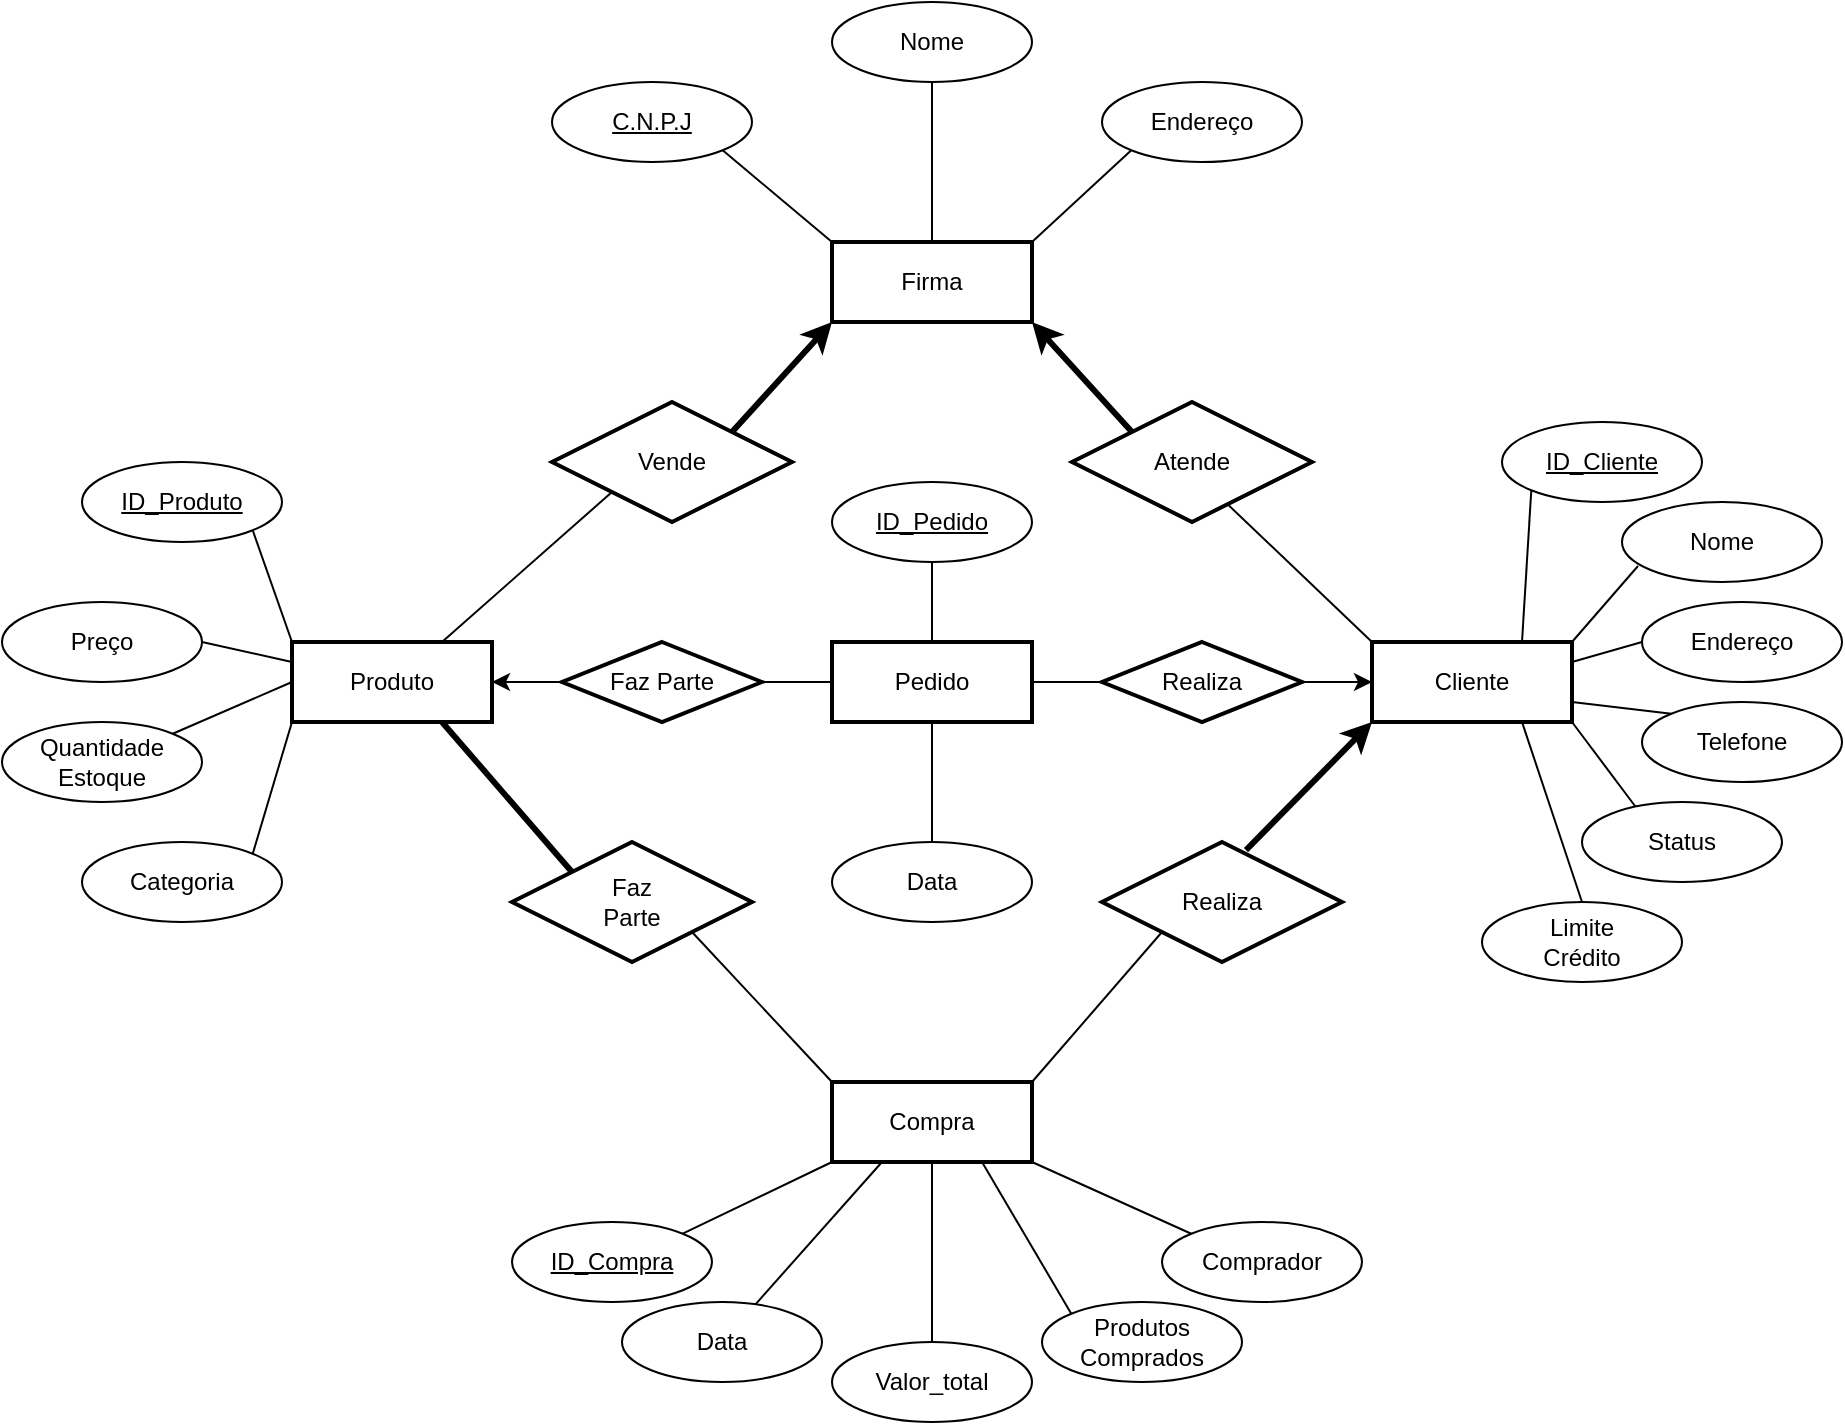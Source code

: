 <mxfile version="21.0.6" type="google"><diagram id="R2lEEEUBdFMjLlhIrx00" name="Page-1"><mxGraphModel grid="1" page="1" gridSize="10" guides="1" tooltips="1" connect="1" arrows="1" fold="1" pageScale="1" pageWidth="850" pageHeight="1100" math="0" shadow="0" extFonts="Permanent Marker^https://fonts.googleapis.com/css?family=Permanent+Marker"><root><mxCell id="0"/><mxCell id="1" parent="0"/><mxCell id="ySw9hygXBKQ1HXh7yFQN-8" style="rounded=0;orthogonalLoop=1;jettySize=auto;html=1;exitX=0;exitY=1;exitDx=0;exitDy=0;strokeColor=default;endArrow=none;endFill=0;startArrow=classic;startFill=1;strokeWidth=3;entryX=1;entryY=0;entryDx=0;entryDy=0;" edge="1" parent="1" source="ySw9hygXBKQ1HXh7yFQN-1" target="ySw9hygXBKQ1HXh7yFQN-7"><mxGeometry relative="1" as="geometry"/></mxCell><mxCell id="ySw9hygXBKQ1HXh7yFQN-20" style="rounded=0;orthogonalLoop=1;jettySize=auto;html=1;exitX=0.5;exitY=0;exitDx=0;exitDy=0;entryX=0.5;entryY=1;entryDx=0;entryDy=0;endArrow=none;endFill=0;" edge="1" parent="1" source="ySw9hygXBKQ1HXh7yFQN-1" target="ySw9hygXBKQ1HXh7yFQN-17"><mxGeometry relative="1" as="geometry"/></mxCell><mxCell id="ySw9hygXBKQ1HXh7yFQN-1" value="Firma" style="whiteSpace=wrap;html=1;align=center;strokeWidth=2;" vertex="1" parent="1"><mxGeometry x="375" y="240" width="100" height="40" as="geometry"/></mxCell><mxCell id="ChFmZmWFxWindnK0izH6-14" style="rounded=0;orthogonalLoop=1;jettySize=auto;html=1;exitX=0.75;exitY=1;exitDx=0;exitDy=0;entryX=0;entryY=0;entryDx=0;entryDy=0;endArrow=none;endFill=0;strokeWidth=3;" edge="1" parent="1" source="ySw9hygXBKQ1HXh7yFQN-2" target="ChFmZmWFxWindnK0izH6-13"><mxGeometry relative="1" as="geometry"><mxPoint x="216.28" y="552" as="targetPoint"/></mxGeometry></mxCell><mxCell id="ySw9hygXBKQ1HXh7yFQN-2" value="Produto" style="whiteSpace=wrap;html=1;align=center;strokeWidth=2;" vertex="1" parent="1"><mxGeometry x="105" y="440" width="100" height="40" as="geometry"/></mxCell><mxCell id="ChFmZmWFxWindnK0izH6-17" style="rounded=0;orthogonalLoop=1;jettySize=auto;html=1;exitX=0;exitY=1;exitDx=0;exitDy=0;entryX=0.6;entryY=0.067;entryDx=0;entryDy=0;endArrow=none;endFill=0;startArrow=classic;startFill=1;entryPerimeter=0;strokeWidth=3;" edge="1" parent="1" source="ySw9hygXBKQ1HXh7yFQN-3" target="ChFmZmWFxWindnK0izH6-16"><mxGeometry relative="1" as="geometry"/></mxCell><mxCell id="tp6rY5YwmM5llPRy0V0N-3" style="rounded=0;orthogonalLoop=1;jettySize=auto;html=1;exitX=1;exitY=1;exitDx=0;exitDy=0;entryX=0.28;entryY=0.1;entryDx=0;entryDy=0;entryPerimeter=0;endArrow=none;endFill=0;" edge="1" parent="1" source="ySw9hygXBKQ1HXh7yFQN-3" target="tp6rY5YwmM5llPRy0V0N-1"><mxGeometry relative="1" as="geometry"/></mxCell><mxCell id="ySw9hygXBKQ1HXh7yFQN-3" value="Cliente" style="whiteSpace=wrap;html=1;align=center;strokeWidth=2;" vertex="1" parent="1"><mxGeometry x="645" y="440" width="100" height="40" as="geometry"/></mxCell><mxCell id="ySw9hygXBKQ1HXh7yFQN-9" style="rounded=0;orthogonalLoop=1;jettySize=auto;html=1;exitX=0;exitY=1;exitDx=0;exitDy=0;entryX=0.75;entryY=0;entryDx=0;entryDy=0;endArrow=none;endFill=0;" edge="1" parent="1" source="ySw9hygXBKQ1HXh7yFQN-7" target="ySw9hygXBKQ1HXh7yFQN-2"><mxGeometry relative="1" as="geometry"><mxPoint x="240.36" y="374.66" as="sourcePoint"/></mxGeometry></mxCell><mxCell id="ySw9hygXBKQ1HXh7yFQN-7" value="Vende" style="shape=rhombus;perimeter=rhombusPerimeter;whiteSpace=wrap;html=1;align=center;gradientColor=none;strokeWidth=2;" vertex="1" parent="1"><mxGeometry x="235" y="320" width="120" height="60" as="geometry"/></mxCell><mxCell id="ySw9hygXBKQ1HXh7yFQN-16" style="rounded=0;orthogonalLoop=1;jettySize=auto;html=1;exitX=1;exitY=1;exitDx=0;exitDy=0;entryX=0;entryY=0;entryDx=0;entryDy=0;endArrow=none;endFill=0;" edge="1" parent="1" source="ySw9hygXBKQ1HXh7yFQN-14" target="ySw9hygXBKQ1HXh7yFQN-1"><mxGeometry relative="1" as="geometry"/></mxCell><mxCell id="ySw9hygXBKQ1HXh7yFQN-14" value="C.N.P.J" style="ellipse;whiteSpace=wrap;html=1;align=center;fontStyle=4;" vertex="1" parent="1"><mxGeometry x="235" y="160" width="100" height="40" as="geometry"/></mxCell><mxCell id="ySw9hygXBKQ1HXh7yFQN-17" value="Nome" style="ellipse;whiteSpace=wrap;html=1;align=center;" vertex="1" parent="1"><mxGeometry x="375" y="120" width="100" height="40" as="geometry"/></mxCell><mxCell id="ySw9hygXBKQ1HXh7yFQN-19" style="rounded=0;orthogonalLoop=1;jettySize=auto;html=1;exitX=0;exitY=1;exitDx=0;exitDy=0;entryX=1;entryY=0;entryDx=0;entryDy=0;endArrow=none;endFill=0;" edge="1" parent="1" source="ySw9hygXBKQ1HXh7yFQN-18" target="ySw9hygXBKQ1HXh7yFQN-1"><mxGeometry relative="1" as="geometry"/></mxCell><mxCell id="ySw9hygXBKQ1HXh7yFQN-18" value="Endereço" style="ellipse;whiteSpace=wrap;html=1;align=center;" vertex="1" parent="1"><mxGeometry x="510" y="160" width="100" height="40" as="geometry"/></mxCell><mxCell id="ySw9hygXBKQ1HXh7yFQN-22" style="rounded=0;orthogonalLoop=1;jettySize=auto;html=1;exitX=1;exitY=1;exitDx=0;exitDy=0;endArrow=none;endFill=0;entryX=0;entryY=0;entryDx=0;entryDy=0;" edge="1" parent="1" source="ySw9hygXBKQ1HXh7yFQN-21" target="ySw9hygXBKQ1HXh7yFQN-2"><mxGeometry relative="1" as="geometry"><mxPoint x="100" y="450" as="targetPoint"/></mxGeometry></mxCell><mxCell id="ySw9hygXBKQ1HXh7yFQN-21" value="ID_Produto" style="ellipse;whiteSpace=wrap;html=1;align=center;fontStyle=4;" vertex="1" parent="1"><mxGeometry y="350" width="100" height="40" as="geometry"/></mxCell><mxCell id="ySw9hygXBKQ1HXh7yFQN-24" style="rounded=0;orthogonalLoop=1;jettySize=auto;html=1;exitX=0;exitY=1;exitDx=0;exitDy=0;entryX=0.75;entryY=0;entryDx=0;entryDy=0;endArrow=none;endFill=0;" edge="1" parent="1" source="ySw9hygXBKQ1HXh7yFQN-23" target="ySw9hygXBKQ1HXh7yFQN-3"><mxGeometry relative="1" as="geometry"/></mxCell><mxCell id="ySw9hygXBKQ1HXh7yFQN-23" value="ID_Cliente" style="ellipse;whiteSpace=wrap;html=1;align=center;fontStyle=4;" vertex="1" parent="1"><mxGeometry x="710" y="330" width="100" height="40" as="geometry"/></mxCell><mxCell id="ySw9hygXBKQ1HXh7yFQN-26" style="rounded=0;orthogonalLoop=1;jettySize=auto;html=1;exitX=0.08;exitY=0.8;exitDx=0;exitDy=0;entryX=1;entryY=0;entryDx=0;entryDy=0;endArrow=none;endFill=0;exitPerimeter=0;" edge="1" parent="1" source="ySw9hygXBKQ1HXh7yFQN-25" target="ySw9hygXBKQ1HXh7yFQN-3"><mxGeometry relative="1" as="geometry"/></mxCell><mxCell id="ySw9hygXBKQ1HXh7yFQN-25" value="Nome" style="ellipse;whiteSpace=wrap;html=1;align=center;" vertex="1" parent="1"><mxGeometry x="770" y="370" width="100" height="40" as="geometry"/></mxCell><mxCell id="ySw9hygXBKQ1HXh7yFQN-28" style="rounded=0;orthogonalLoop=1;jettySize=auto;html=1;exitX=0;exitY=0.5;exitDx=0;exitDy=0;endArrow=none;endFill=0;entryX=1;entryY=0.25;entryDx=0;entryDy=0;" edge="1" parent="1" source="ySw9hygXBKQ1HXh7yFQN-27" target="ySw9hygXBKQ1HXh7yFQN-3"><mxGeometry relative="1" as="geometry"><mxPoint x="750" y="470" as="targetPoint"/></mxGeometry></mxCell><mxCell id="ySw9hygXBKQ1HXh7yFQN-27" value="Endereço" style="ellipse;whiteSpace=wrap;html=1;align=center;" vertex="1" parent="1"><mxGeometry x="780" y="420" width="100" height="40" as="geometry"/></mxCell><mxCell id="ySw9hygXBKQ1HXh7yFQN-33" style="rounded=0;orthogonalLoop=1;jettySize=auto;html=1;exitX=0;exitY=0;exitDx=0;exitDy=0;entryX=1;entryY=0.75;entryDx=0;entryDy=0;endArrow=none;endFill=0;" edge="1" parent="1" source="ySw9hygXBKQ1HXh7yFQN-31" target="ySw9hygXBKQ1HXh7yFQN-3"><mxGeometry relative="1" as="geometry"/></mxCell><mxCell id="ySw9hygXBKQ1HXh7yFQN-31" value="Telefone" style="ellipse;whiteSpace=wrap;html=1;align=center;" vertex="1" parent="1"><mxGeometry x="780" y="470" width="100" height="40" as="geometry"/></mxCell><mxCell id="ySw9hygXBKQ1HXh7yFQN-50" style="rounded=0;orthogonalLoop=1;jettySize=auto;html=1;exitX=0;exitY=0;exitDx=0;exitDy=0;entryX=1;entryY=1;entryDx=0;entryDy=0;endArrow=classic;endFill=1;strokeWidth=3;" edge="1" parent="1" source="ySw9hygXBKQ1HXh7yFQN-49" target="ySw9hygXBKQ1HXh7yFQN-1"><mxGeometry relative="1" as="geometry"/></mxCell><mxCell id="ySw9hygXBKQ1HXh7yFQN-51" style="rounded=0;orthogonalLoop=1;jettySize=auto;html=1;exitX=0.644;exitY=0.844;exitDx=0;exitDy=0;entryX=0;entryY=0;entryDx=0;entryDy=0;endArrow=none;endFill=0;exitPerimeter=0;" edge="1" parent="1" source="ySw9hygXBKQ1HXh7yFQN-49" target="ySw9hygXBKQ1HXh7yFQN-3"><mxGeometry relative="1" as="geometry"/></mxCell><mxCell id="ySw9hygXBKQ1HXh7yFQN-49" value="Atende" style="shape=rhombus;perimeter=rhombusPerimeter;whiteSpace=wrap;html=1;align=center;gradientColor=none;strokeWidth=2;" vertex="1" parent="1"><mxGeometry x="495" y="320" width="120" height="60" as="geometry"/></mxCell><mxCell id="ySw9hygXBKQ1HXh7yFQN-59" style="rounded=0;orthogonalLoop=1;jettySize=auto;html=1;exitX=1;exitY=0.5;exitDx=0;exitDy=0;endArrow=none;endFill=0;entryX=0;entryY=0.25;entryDx=0;entryDy=0;" edge="1" parent="1" source="ySw9hygXBKQ1HXh7yFQN-58" target="ySw9hygXBKQ1HXh7yFQN-2"><mxGeometry relative="1" as="geometry"><mxPoint x="110" y="450" as="targetPoint"/></mxGeometry></mxCell><mxCell id="ySw9hygXBKQ1HXh7yFQN-58" value="Preço" style="ellipse;whiteSpace=wrap;html=1;align=center;" vertex="1" parent="1"><mxGeometry x="-40" y="420" width="100" height="40" as="geometry"/></mxCell><mxCell id="ChFmZmWFxWindnK0izH6-3" style="rounded=0;orthogonalLoop=1;jettySize=auto;html=1;exitX=1;exitY=0;exitDx=0;exitDy=0;entryX=0;entryY=0.5;entryDx=0;entryDy=0;endArrow=none;endFill=0;" edge="1" parent="1" source="ChFmZmWFxWindnK0izH6-2" target="ySw9hygXBKQ1HXh7yFQN-2"><mxGeometry relative="1" as="geometry"/></mxCell><mxCell id="ChFmZmWFxWindnK0izH6-2" value="Quantidade&lt;br&gt;Estoque" style="ellipse;whiteSpace=wrap;html=1;align=center;" vertex="1" parent="1"><mxGeometry x="-40" y="480" width="100" height="40" as="geometry"/></mxCell><mxCell id="ChFmZmWFxWindnK0izH6-12" style="rounded=0;orthogonalLoop=1;jettySize=auto;html=1;exitX=1;exitY=0;exitDx=0;exitDy=0;entryX=0;entryY=1;entryDx=0;entryDy=0;endArrow=none;endFill=0;" edge="1" parent="1" source="ChFmZmWFxWindnK0izH6-11" target="ySw9hygXBKQ1HXh7yFQN-2"><mxGeometry relative="1" as="geometry"/></mxCell><mxCell id="ChFmZmWFxWindnK0izH6-11" value="Categoria" style="ellipse;whiteSpace=wrap;html=1;align=center;" vertex="1" parent="1"><mxGeometry y="540" width="100" height="40" as="geometry"/></mxCell><mxCell id="ChFmZmWFxWindnK0izH6-15" style="rounded=0;orthogonalLoop=1;jettySize=auto;html=1;exitX=1;exitY=1;exitDx=0;exitDy=0;entryX=0;entryY=0;entryDx=0;entryDy=0;endArrow=none;endFill=0;" edge="1" parent="1" source="ChFmZmWFxWindnK0izH6-13" target="MOYWYkAFBDQPFTU9S7jG-1"><mxGeometry relative="1" as="geometry"><mxPoint x="355" y="650" as="targetPoint"/></mxGeometry></mxCell><mxCell id="ChFmZmWFxWindnK0izH6-13" value="Faz&lt;br&gt;Parte" style="shape=rhombus;perimeter=rhombusPerimeter;whiteSpace=wrap;html=1;align=center;gradientColor=none;strokeWidth=2;" vertex="1" parent="1"><mxGeometry x="215" y="540" width="120" height="60" as="geometry"/></mxCell><mxCell id="ChFmZmWFxWindnK0izH6-18" style="rounded=0;orthogonalLoop=1;jettySize=auto;html=1;exitX=0;exitY=1;exitDx=0;exitDy=0;entryX=1;entryY=0;entryDx=0;entryDy=0;endArrow=none;endFill=0;" edge="1" parent="1" source="ChFmZmWFxWindnK0izH6-16" target="MOYWYkAFBDQPFTU9S7jG-1"><mxGeometry relative="1" as="geometry"><mxPoint x="495" y="650" as="targetPoint"/></mxGeometry></mxCell><mxCell id="ChFmZmWFxWindnK0izH6-16" value="Realiza" style="shape=rhombus;perimeter=rhombusPerimeter;whiteSpace=wrap;html=1;align=center;gradientColor=none;strokeWidth=2;" vertex="1" parent="1"><mxGeometry x="510" y="540" width="120" height="60" as="geometry"/></mxCell><mxCell id="ChFmZmWFxWindnK0izH6-20" style="rounded=0;orthogonalLoop=1;jettySize=auto;html=1;exitX=1;exitY=0;exitDx=0;exitDy=0;entryX=0;entryY=1;entryDx=0;entryDy=0;endArrow=none;endFill=0;" edge="1" parent="1" source="ChFmZmWFxWindnK0izH6-19" target="MOYWYkAFBDQPFTU9S7jG-1"><mxGeometry relative="1" as="geometry"><mxPoint x="355" y="710" as="targetPoint"/></mxGeometry></mxCell><mxCell id="ChFmZmWFxWindnK0izH6-19" value="ID_Compra" style="ellipse;whiteSpace=wrap;html=1;align=center;fontStyle=4;" vertex="1" parent="1"><mxGeometry x="215" y="730" width="100" height="40" as="geometry"/></mxCell><mxCell id="ChFmZmWFxWindnK0izH6-22" value="" style="rounded=0;orthogonalLoop=1;jettySize=auto;html=1;endArrow=none;endFill=0;entryX=0.25;entryY=1;entryDx=0;entryDy=0;" edge="1" parent="1" source="ChFmZmWFxWindnK0izH6-21" target="MOYWYkAFBDQPFTU9S7jG-1"><mxGeometry relative="1" as="geometry"><mxPoint x="396.364" y="710" as="targetPoint"/></mxGeometry></mxCell><mxCell id="ChFmZmWFxWindnK0izH6-21" value="Data" style="ellipse;whiteSpace=wrap;html=1;align=center;" vertex="1" parent="1"><mxGeometry x="270" y="770" width="100" height="40" as="geometry"/></mxCell><mxCell id="ChFmZmWFxWindnK0izH6-24" style="rounded=0;orthogonalLoop=1;jettySize=auto;html=1;exitX=0.5;exitY=0;exitDx=0;exitDy=0;entryX=0.5;entryY=1;entryDx=0;entryDy=0;endArrow=none;endFill=0;" edge="1" parent="1" source="ChFmZmWFxWindnK0izH6-23" target="MOYWYkAFBDQPFTU9S7jG-1"><mxGeometry relative="1" as="geometry"><mxPoint x="425" y="710" as="targetPoint"/></mxGeometry></mxCell><mxCell id="ChFmZmWFxWindnK0izH6-23" value="Valor_total" style="ellipse;whiteSpace=wrap;html=1;align=center;" vertex="1" parent="1"><mxGeometry x="375" y="790" width="100" height="40" as="geometry"/></mxCell><mxCell id="ChFmZmWFxWindnK0izH6-26" style="rounded=0;orthogonalLoop=1;jettySize=auto;html=1;exitX=0;exitY=0;exitDx=0;exitDy=0;entryX=0.75;entryY=1;entryDx=0;entryDy=0;endArrow=none;endFill=0;" edge="1" parent="1" source="ChFmZmWFxWindnK0izH6-25" target="MOYWYkAFBDQPFTU9S7jG-1"><mxGeometry relative="1" as="geometry"><mxPoint x="460" y="710" as="targetPoint"/></mxGeometry></mxCell><mxCell id="ChFmZmWFxWindnK0izH6-25" value="Produtos&lt;br&gt;Comprados" style="ellipse;whiteSpace=wrap;html=1;align=center;" vertex="1" parent="1"><mxGeometry x="480" y="770" width="100" height="40" as="geometry"/></mxCell><mxCell id="ChFmZmWFxWindnK0izH6-28" style="rounded=0;orthogonalLoop=1;jettySize=auto;html=1;exitX=0;exitY=0;exitDx=0;exitDy=0;entryX=1;entryY=1;entryDx=0;entryDy=0;endArrow=none;endFill=0;" edge="1" parent="1" source="ChFmZmWFxWindnK0izH6-27" target="MOYWYkAFBDQPFTU9S7jG-1"><mxGeometry relative="1" as="geometry"><mxPoint x="495" y="695" as="targetPoint"/></mxGeometry></mxCell><mxCell id="ChFmZmWFxWindnK0izH6-27" value="Comprador" style="ellipse;whiteSpace=wrap;html=1;align=center;" vertex="1" parent="1"><mxGeometry x="540" y="730" width="100" height="40" as="geometry"/></mxCell><mxCell id="MOYWYkAFBDQPFTU9S7jG-1" value="Compra" style="whiteSpace=wrap;html=1;align=center;strokeWidth=2;" vertex="1" parent="1"><mxGeometry x="375" y="660" width="100" height="40" as="geometry"/></mxCell><mxCell id="tp6rY5YwmM5llPRy0V0N-1" value="Status" style="ellipse;whiteSpace=wrap;html=1;align=center;" vertex="1" parent="1"><mxGeometry x="750" y="520" width="100" height="40" as="geometry"/></mxCell><mxCell id="tp6rY5YwmM5llPRy0V0N-4" style="rounded=0;orthogonalLoop=1;jettySize=auto;html=1;exitX=0.5;exitY=0;exitDx=0;exitDy=0;entryX=0.75;entryY=1;entryDx=0;entryDy=0;endArrow=none;endFill=0;" edge="1" parent="1" source="tp6rY5YwmM5llPRy0V0N-2" target="ySw9hygXBKQ1HXh7yFQN-3"><mxGeometry relative="1" as="geometry"/></mxCell><mxCell id="tp6rY5YwmM5llPRy0V0N-2" value="Limite&lt;br&gt;Crédito" style="ellipse;whiteSpace=wrap;html=1;align=center;" vertex="1" parent="1"><mxGeometry x="700" y="570" width="100" height="40" as="geometry"/></mxCell><mxCell id="tp6rY5YwmM5llPRy0V0N-5" value="Pedido" style="whiteSpace=wrap;html=1;align=center;strokeWidth=2;" vertex="1" parent="1"><mxGeometry x="375" y="440" width="100" height="40" as="geometry"/></mxCell><mxCell id="tp6rY5YwmM5llPRy0V0N-10" style="rounded=0;orthogonalLoop=1;jettySize=auto;html=1;exitX=0.5;exitY=1;exitDx=0;exitDy=0;entryX=0.5;entryY=0;entryDx=0;entryDy=0;endArrow=none;endFill=0;" edge="1" parent="1" source="tp6rY5YwmM5llPRy0V0N-9" target="tp6rY5YwmM5llPRy0V0N-5"><mxGeometry relative="1" as="geometry"/></mxCell><mxCell id="tp6rY5YwmM5llPRy0V0N-9" value="ID_Pedido" style="ellipse;whiteSpace=wrap;html=1;align=center;fontStyle=4;" vertex="1" parent="1"><mxGeometry x="375" y="360" width="100" height="40" as="geometry"/></mxCell><mxCell id="tp6rY5YwmM5llPRy0V0N-13" style="edgeStyle=orthogonalEdgeStyle;rounded=0;orthogonalLoop=1;jettySize=auto;html=1;exitX=0.5;exitY=0;exitDx=0;exitDy=0;entryX=0.5;entryY=1;entryDx=0;entryDy=0;endArrow=none;endFill=0;" edge="1" parent="1" source="tp6rY5YwmM5llPRy0V0N-12" target="tp6rY5YwmM5llPRy0V0N-5"><mxGeometry relative="1" as="geometry"/></mxCell><mxCell id="tp6rY5YwmM5llPRy0V0N-12" value="Data" style="ellipse;whiteSpace=wrap;html=1;align=center;" vertex="1" parent="1"><mxGeometry x="375" y="540" width="100" height="40" as="geometry"/></mxCell><mxCell id="tp6rY5YwmM5llPRy0V0N-15" style="edgeStyle=orthogonalEdgeStyle;rounded=0;orthogonalLoop=1;jettySize=auto;html=1;exitX=0;exitY=0.5;exitDx=0;exitDy=0;entryX=1;entryY=0.5;entryDx=0;entryDy=0;" edge="1" parent="1" source="tp6rY5YwmM5llPRy0V0N-14" target="ySw9hygXBKQ1HXh7yFQN-2"><mxGeometry relative="1" as="geometry"><mxPoint x="220" y="460" as="sourcePoint"/></mxGeometry></mxCell><mxCell id="tp6rY5YwmM5llPRy0V0N-16" style="edgeStyle=orthogonalEdgeStyle;rounded=0;orthogonalLoop=1;jettySize=auto;html=1;exitX=1;exitY=0.5;exitDx=0;exitDy=0;entryX=0;entryY=0.5;entryDx=0;entryDy=0;endArrow=none;endFill=0;" edge="1" parent="1" source="tp6rY5YwmM5llPRy0V0N-14" target="tp6rY5YwmM5llPRy0V0N-5"><mxGeometry relative="1" as="geometry"/></mxCell><mxCell id="tp6rY5YwmM5llPRy0V0N-14" value="Faz Parte" style="shape=rhombus;perimeter=rhombusPerimeter;whiteSpace=wrap;html=1;align=center;gradientColor=none;strokeWidth=2;" vertex="1" parent="1"><mxGeometry x="240" y="440" width="100" height="40" as="geometry"/></mxCell><mxCell id="tp6rY5YwmM5llPRy0V0N-18" style="edgeStyle=orthogonalEdgeStyle;rounded=0;orthogonalLoop=1;jettySize=auto;html=1;exitX=1;exitY=0.5;exitDx=0;exitDy=0;entryX=0;entryY=0.5;entryDx=0;entryDy=0;" edge="1" parent="1" source="tp6rY5YwmM5llPRy0V0N-17" target="ySw9hygXBKQ1HXh7yFQN-3"><mxGeometry relative="1" as="geometry"><mxPoint x="630" y="460" as="sourcePoint"/></mxGeometry></mxCell><mxCell id="tp6rY5YwmM5llPRy0V0N-19" style="rounded=0;orthogonalLoop=1;jettySize=auto;html=1;exitX=0;exitY=0.5;exitDx=0;exitDy=0;entryX=1;entryY=0.5;entryDx=0;entryDy=0;endArrow=none;endFill=0;" edge="1" parent="1" source="tp6rY5YwmM5llPRy0V0N-17" target="tp6rY5YwmM5llPRy0V0N-5"><mxGeometry relative="1" as="geometry"/></mxCell><mxCell id="tp6rY5YwmM5llPRy0V0N-17" value="Realiza" style="shape=rhombus;perimeter=rhombusPerimeter;whiteSpace=wrap;html=1;align=center;gradientColor=none;strokeWidth=2;" vertex="1" parent="1"><mxGeometry x="510" y="440" width="100" height="40" as="geometry"/></mxCell></root></mxGraphModel></diagram></mxfile>